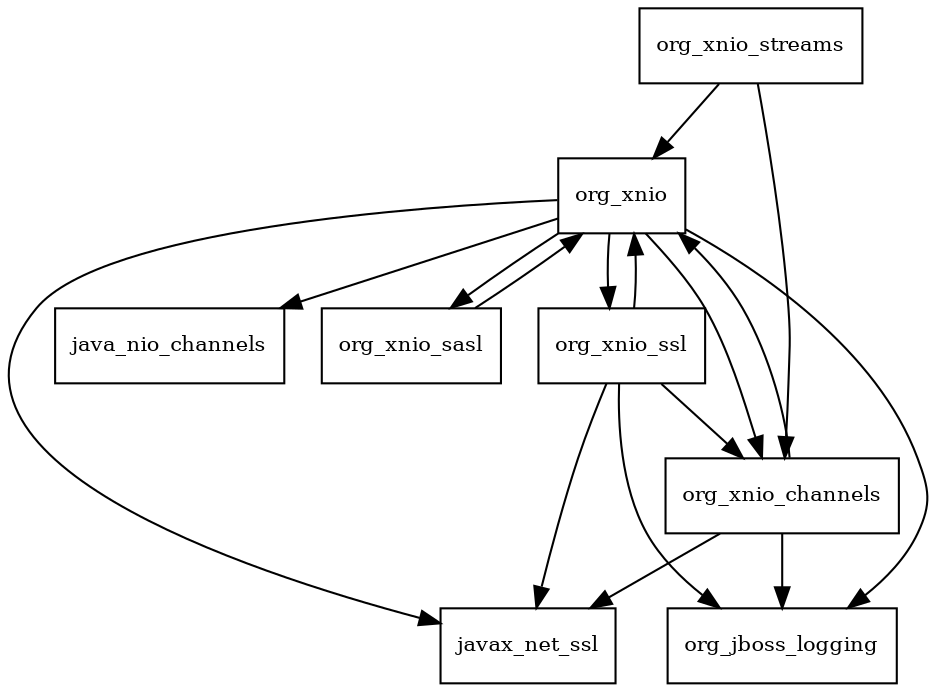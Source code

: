 digraph xnio_api_3_0_10_GA_redhat_1_package_dependencies {
  node [shape = box, fontsize=10.0];
  org_xnio -> java_nio_channels;
  org_xnio -> javax_net_ssl;
  org_xnio -> org_jboss_logging;
  org_xnio -> org_xnio_channels;
  org_xnio -> org_xnio_sasl;
  org_xnio -> org_xnio_ssl;
  org_xnio_channels -> javax_net_ssl;
  org_xnio_channels -> org_jboss_logging;
  org_xnio_channels -> org_xnio;
  org_xnio_sasl -> org_xnio;
  org_xnio_ssl -> javax_net_ssl;
  org_xnio_ssl -> org_jboss_logging;
  org_xnio_ssl -> org_xnio;
  org_xnio_ssl -> org_xnio_channels;
  org_xnio_streams -> org_xnio;
  org_xnio_streams -> org_xnio_channels;
}
